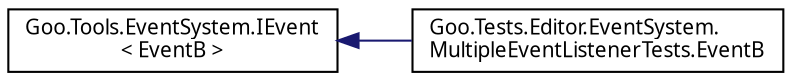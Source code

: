 digraph "Graphical Class Hierarchy"
{
 // LATEX_PDF_SIZE
  edge [fontname="Calibrii",fontsize="10",labelfontname="Calibrii",labelfontsize="10"];
  node [fontname="Calibrii",fontsize="10",shape=record];
  rankdir="LR";
  Node0 [label="Goo.Tools.EventSystem.IEvent\l\< EventB \>",height=0.2,width=0.4,color="black", fillcolor="white", style="filled",URL="$da/df2/interfaceGoo_1_1Tools_1_1EventSystem_1_1IEvent.html",tooltip=" "];
  Node0 -> Node1 [dir="back",color="midnightblue",fontsize="10",style="solid",fontname="Calibrii"];
  Node1 [label="Goo.Tests.Editor.EventSystem.\lMultipleEventListenerTests.EventB",height=0.2,width=0.4,color="black", fillcolor="white", style="filled",URL="$d8/d4c/classGoo_1_1Tests_1_1Editor_1_1EventSystem_1_1MultipleEventListenerTests_1_1EventB.html",tooltip=" "];
}
